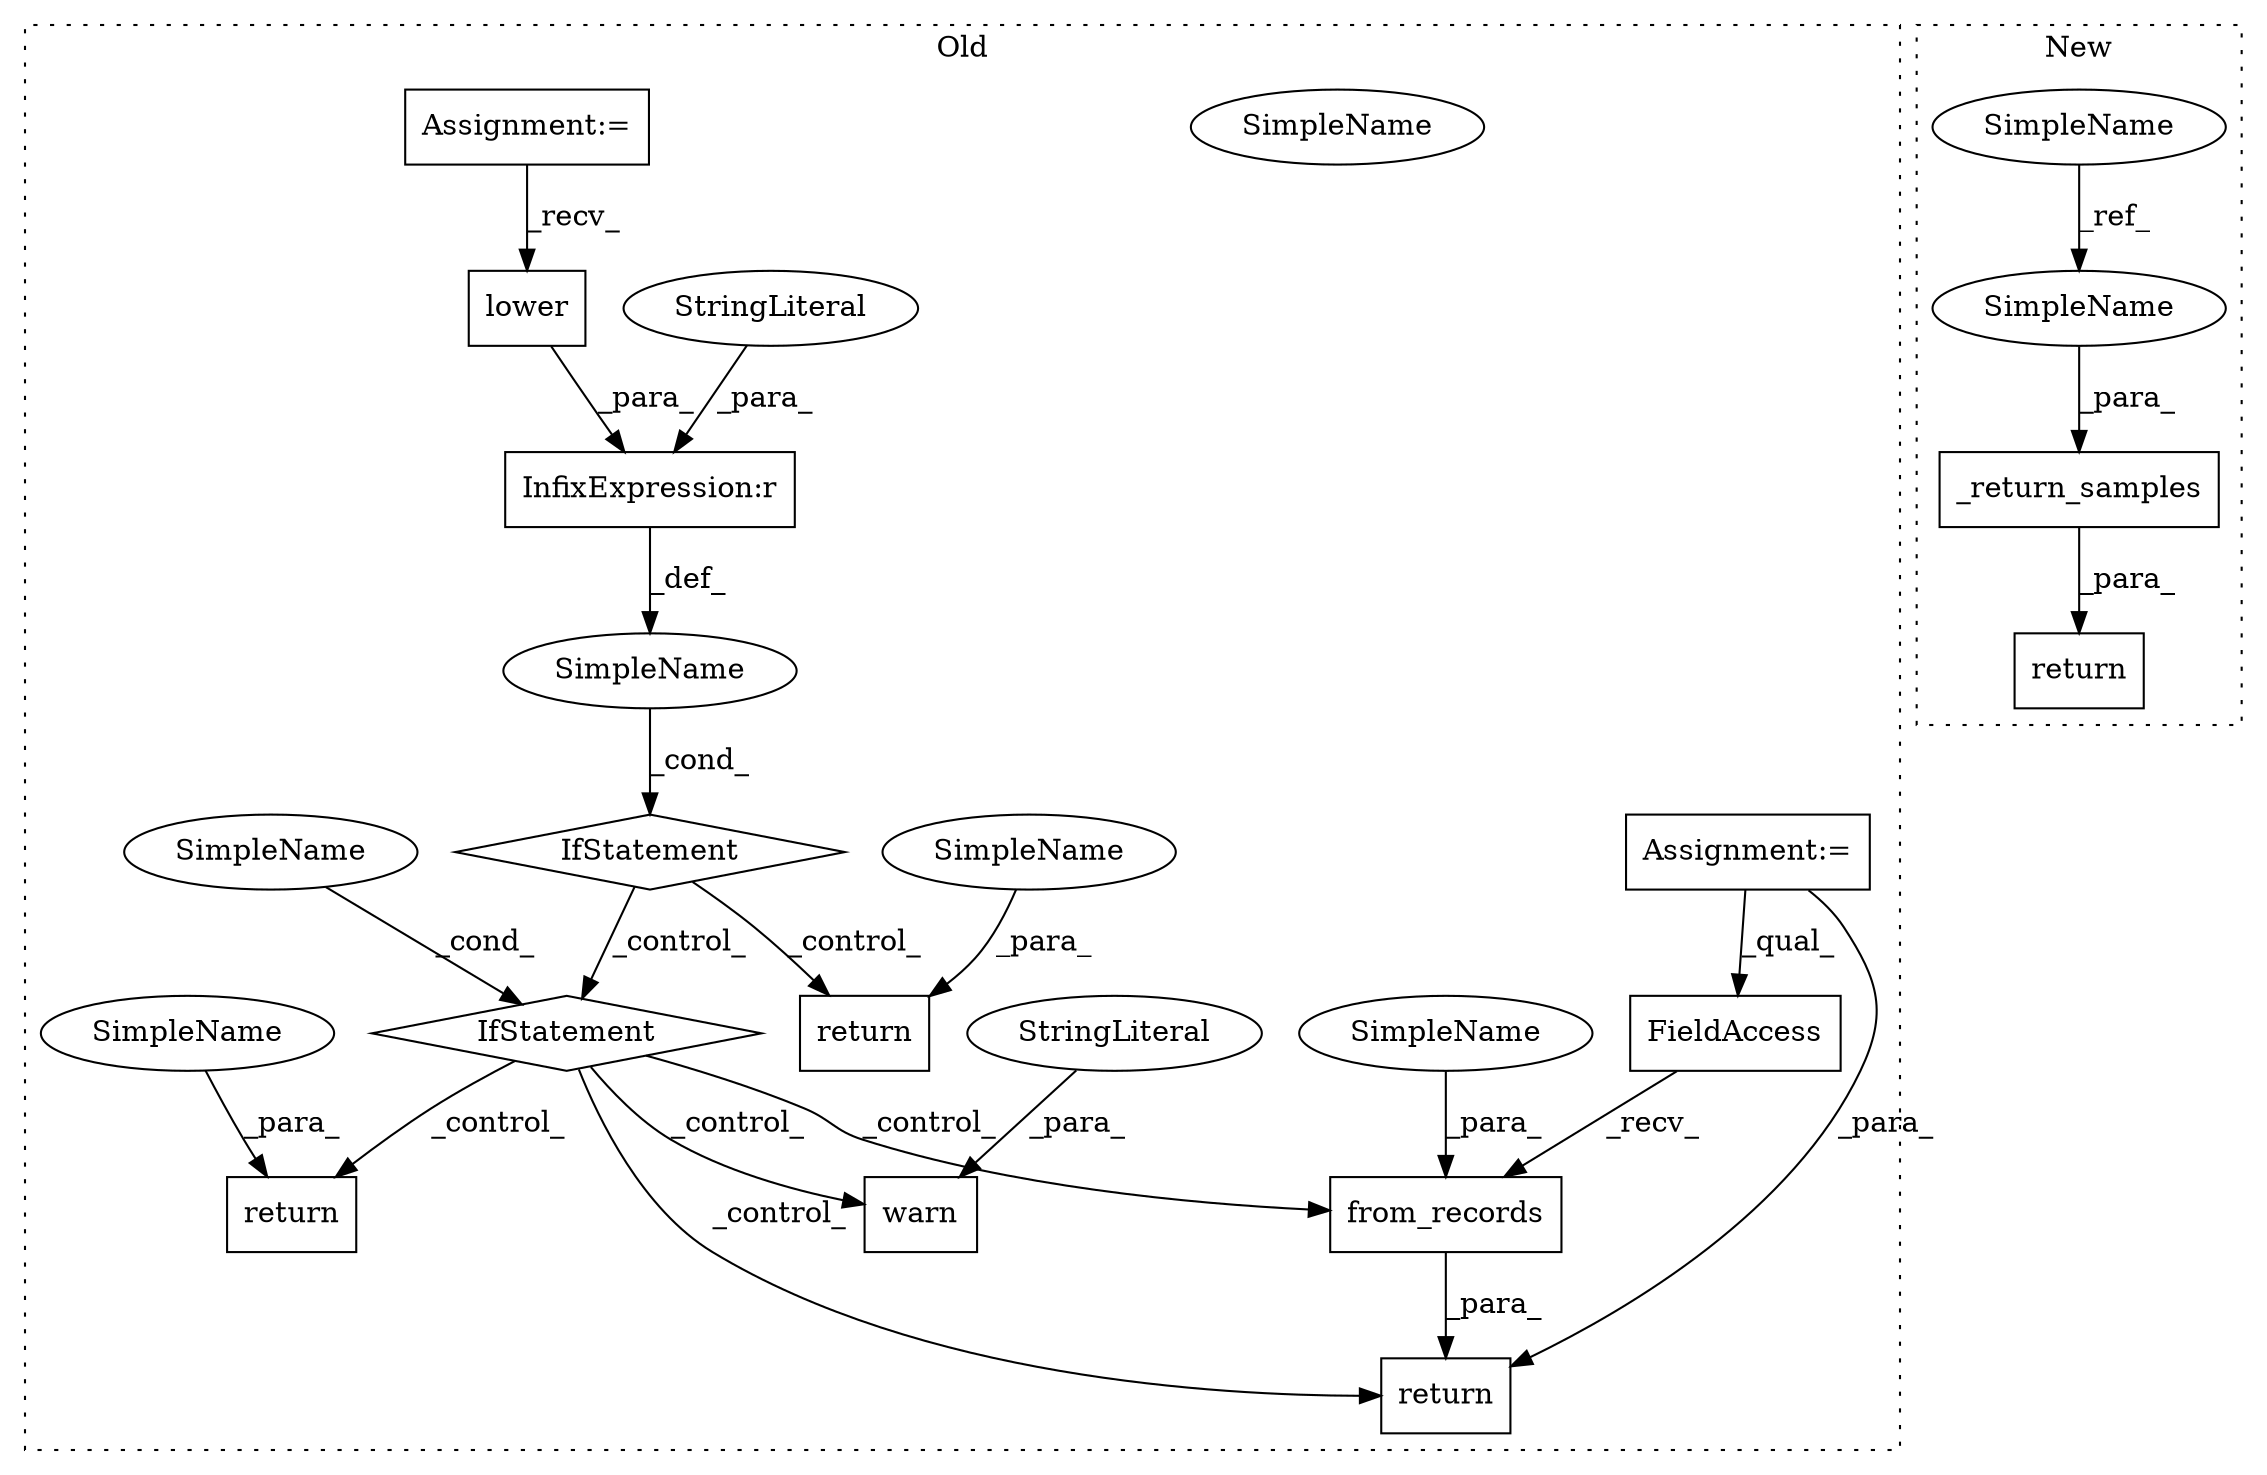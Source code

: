 digraph G {
subgraph cluster0 {
1 [label="from_records" a="32" s="4298,4318" l="13,1" shape="box"];
3 [label="FieldAccess" a="22" s="4281" l="16" shape="box"];
4 [label="return" a="41" s="4274" l="7" shape="box"];
6 [label="InfixExpression:r" a="27" s="4223" l="4" shape="box"];
7 [label="warn" a="32" s="4345,4414" l="5,1" shape="box"];
8 [label="lower" a="32" s="4216" l="7" shape="box"];
9 [label="IfStatement" a="25" s="4200,4238" l="4,2" shape="diamond"];
11 [label="return" a="41" s="4469" l="7" shape="box"];
12 [label="IfStatement" a="25" s="4248,4262" l="4,2" shape="diamond"];
13 [label="SimpleName" a="42" s="" l="" shape="ellipse"];
14 [label="SimpleName" a="42" s="4252" l="10" shape="ellipse"];
15 [label="Assignment:=" a="7" s="3337" l="6" shape="box"];
16 [label="StringLiteral" a="45" s="4350" l="64" shape="ellipse"];
17 [label="StringLiteral" a="45" s="4227" l="11" shape="ellipse"];
18 [label="Assignment:=" a="7" s="3316" l="11" shape="box"];
19 [label="return" a="41" s="4425" l="7" shape="box"];
20 [label="SimpleName" a="42" s="4252" l="10" shape="ellipse"];
22 [label="SimpleName" a="42" s="4476" l="7" shape="ellipse"];
23 [label="SimpleName" a="42" s="4311" l="7" shape="ellipse"];
24 [label="SimpleName" a="42" s="4432" l="7" shape="ellipse"];
label = "Old";
style="dotted";
}
subgraph cluster1 {
2 [label="return" a="41" s="3824" l="7" shape="box"];
5 [label="_return_samples" a="32" s="3831,3866" l="16,1" shape="box"];
10 [label="SimpleName" a="42" s="3330" l="7" shape="ellipse"];
21 [label="SimpleName" a="42" s="3859" l="7" shape="ellipse"];
label = "New";
style="dotted";
}
1 -> 4 [label="_para_"];
3 -> 1 [label="_recv_"];
5 -> 2 [label="_para_"];
6 -> 13 [label="_def_"];
8 -> 6 [label="_para_"];
9 -> 12 [label="_control_"];
9 -> 11 [label="_control_"];
10 -> 21 [label="_ref_"];
12 -> 7 [label="_control_"];
12 -> 4 [label="_control_"];
12 -> 19 [label="_control_"];
12 -> 1 [label="_control_"];
13 -> 9 [label="_cond_"];
15 -> 4 [label="_para_"];
15 -> 3 [label="_qual_"];
16 -> 7 [label="_para_"];
17 -> 6 [label="_para_"];
18 -> 8 [label="_recv_"];
20 -> 12 [label="_cond_"];
21 -> 5 [label="_para_"];
22 -> 11 [label="_para_"];
23 -> 1 [label="_para_"];
24 -> 19 [label="_para_"];
}
